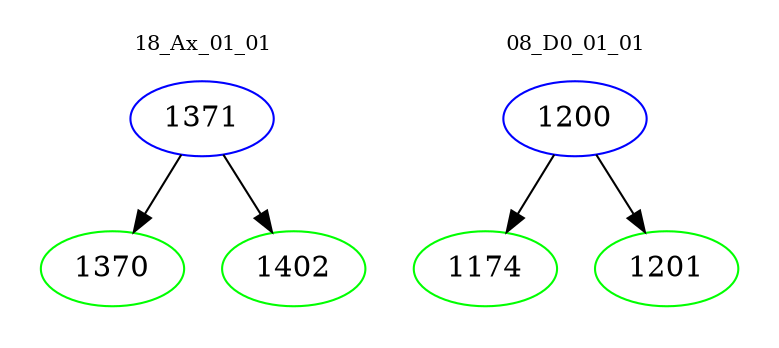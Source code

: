 digraph{
subgraph cluster_0 {
color = white
label = "18_Ax_01_01";
fontsize=10;
T0_1371 [label="1371", color="blue"]
T0_1371 -> T0_1370 [color="black"]
T0_1370 [label="1370", color="green"]
T0_1371 -> T0_1402 [color="black"]
T0_1402 [label="1402", color="green"]
}
subgraph cluster_1 {
color = white
label = "08_D0_01_01";
fontsize=10;
T1_1200 [label="1200", color="blue"]
T1_1200 -> T1_1174 [color="black"]
T1_1174 [label="1174", color="green"]
T1_1200 -> T1_1201 [color="black"]
T1_1201 [label="1201", color="green"]
}
}
